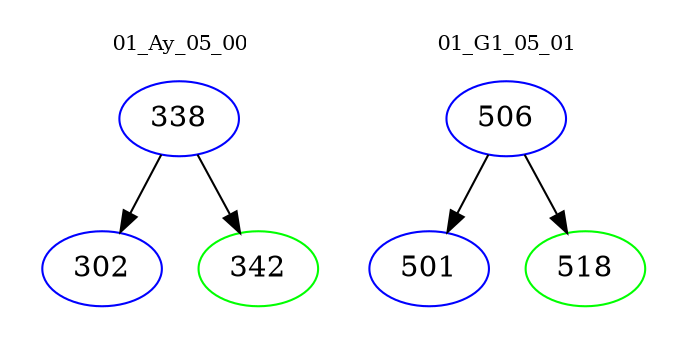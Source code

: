digraph{
subgraph cluster_0 {
color = white
label = "01_Ay_05_00";
fontsize=10;
T0_338 [label="338", color="blue"]
T0_338 -> T0_302 [color="black"]
T0_302 [label="302", color="blue"]
T0_338 -> T0_342 [color="black"]
T0_342 [label="342", color="green"]
}
subgraph cluster_1 {
color = white
label = "01_G1_05_01";
fontsize=10;
T1_506 [label="506", color="blue"]
T1_506 -> T1_501 [color="black"]
T1_501 [label="501", color="blue"]
T1_506 -> T1_518 [color="black"]
T1_518 [label="518", color="green"]
}
}
